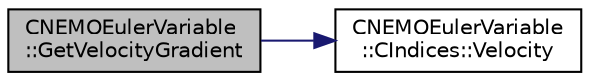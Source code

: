 digraph "CNEMOEulerVariable::GetVelocityGradient"
{
 // LATEX_PDF_SIZE
  edge [fontname="Helvetica",fontsize="10",labelfontname="Helvetica",labelfontsize="10"];
  node [fontname="Helvetica",fontsize="10",shape=record];
  rankdir="LR";
  Node1 [label="CNEMOEulerVariable\l::GetVelocityGradient",height=0.2,width=0.4,color="black", fillcolor="grey75", style="filled", fontcolor="black",tooltip="Get the velocity gradient."];
  Node1 -> Node2 [color="midnightblue",fontsize="10",style="solid",fontname="Helvetica"];
  Node2 [label="CNEMOEulerVariable\l::CIndices::Velocity",height=0.2,width=0.4,color="black", fillcolor="white", style="filled",URL="$structCNEMOEulerVariable_1_1CIndices.html#a04cc22ba0138ab2e9d4ecf6d6488f9c8",tooltip=" "];
}
